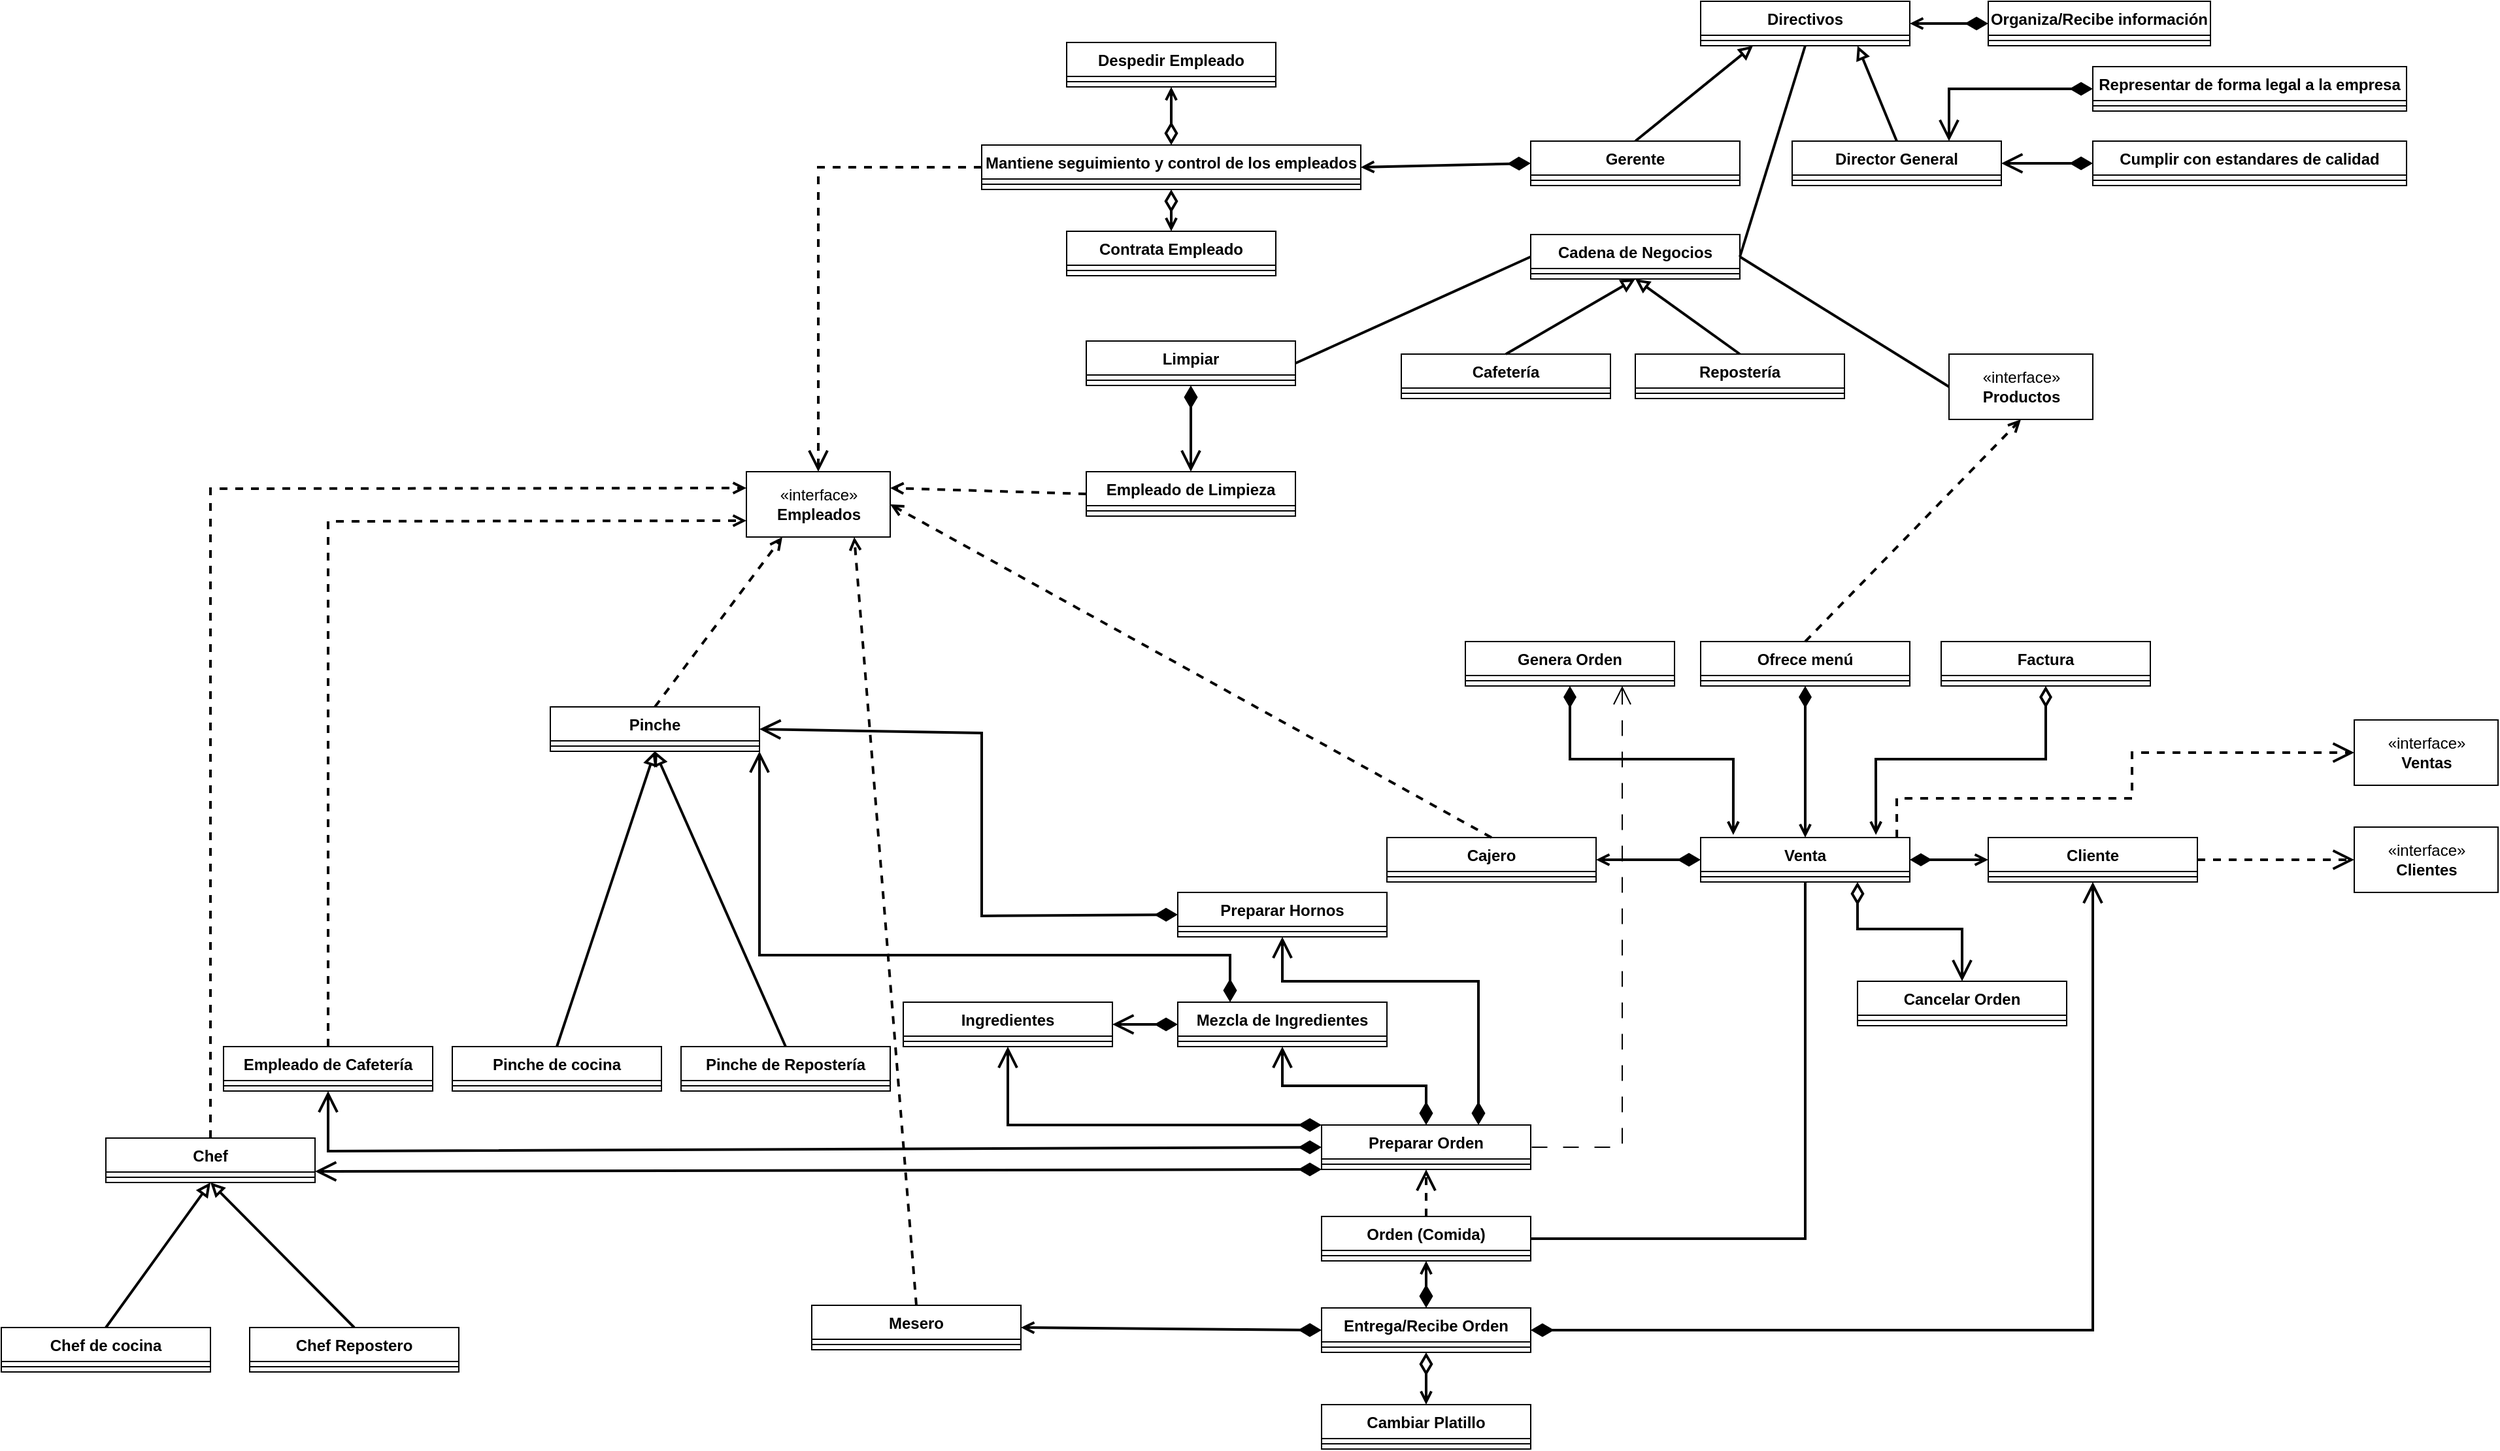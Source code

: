 <mxfile version="20.8.16" type="device"><diagram name="Página-1" id="D8XAUTFEdXHbrepVmbu4"><mxGraphModel dx="874" dy="524" grid="1" gridSize="10" guides="1" tooltips="1" connect="1" arrows="1" fold="1" page="1" pageScale="1" pageWidth="827" pageHeight="1169" math="0" shadow="0"><root><mxCell id="0"/><mxCell id="1" parent="0"/><mxCell id="8bvHJUBqS1OSGOuUFYtN-1" value="Chef" style="swimlane;fontStyle=1;align=center;verticalAlign=top;childLayout=stackLayout;horizontal=1;startSize=26;horizontalStack=0;resizeParent=1;resizeParentMax=0;resizeLast=0;collapsible=1;marginBottom=0;" parent="1" vertex="1"><mxGeometry x="80" y="880" width="160" height="34" as="geometry"/></mxCell><mxCell id="8bvHJUBqS1OSGOuUFYtN-3" value="" style="line;strokeWidth=1;fillColor=none;align=left;verticalAlign=middle;spacingTop=-1;spacingLeft=3;spacingRight=3;rotatable=0;labelPosition=right;points=[];portConstraint=eastwest;strokeColor=inherit;" parent="8bvHJUBqS1OSGOuUFYtN-1" vertex="1"><mxGeometry y="26" width="160" height="8" as="geometry"/></mxCell><mxCell id="8bvHJUBqS1OSGOuUFYtN-95" style="edgeStyle=none;rounded=0;orthogonalLoop=1;jettySize=auto;html=1;exitX=1;exitY=0.5;exitDx=0;exitDy=0;entryX=0;entryY=0.5;entryDx=0;entryDy=0;strokeWidth=2;startArrow=open;startFill=0;endArrow=diamondThin;endFill=1;endSize=12;" parent="1" source="8bvHJUBqS1OSGOuUFYtN-5" target="8bvHJUBqS1OSGOuUFYtN-91" edge="1"><mxGeometry relative="1" as="geometry"/></mxCell><mxCell id="8bvHJUBqS1OSGOuUFYtN-5" value="Directivos" style="swimlane;fontStyle=1;align=center;verticalAlign=top;childLayout=stackLayout;horizontal=1;startSize=26;horizontalStack=0;resizeParent=1;resizeParentMax=0;resizeLast=0;collapsible=1;marginBottom=0;" parent="1" vertex="1"><mxGeometry x="1300" y="10" width="160" height="34" as="geometry"/></mxCell><mxCell id="8bvHJUBqS1OSGOuUFYtN-6" value="" style="line;strokeWidth=1;fillColor=none;align=left;verticalAlign=middle;spacingTop=-1;spacingLeft=3;spacingRight=3;rotatable=0;labelPosition=right;points=[];portConstraint=eastwest;strokeColor=inherit;" parent="8bvHJUBqS1OSGOuUFYtN-5" vertex="1"><mxGeometry y="26" width="160" height="8" as="geometry"/></mxCell><mxCell id="8bvHJUBqS1OSGOuUFYtN-22" style="edgeStyle=none;rounded=0;orthogonalLoop=1;jettySize=auto;html=1;exitX=0.5;exitY=0;exitDx=0;exitDy=0;entryX=0;entryY=0.75;entryDx=0;entryDy=0;endArrow=open;endFill=0;dashed=1;strokeWidth=2;" parent="1" source="8bvHJUBqS1OSGOuUFYtN-7" target="8bvHJUBqS1OSGOuUFYtN-19" edge="1"><mxGeometry relative="1" as="geometry"><Array as="points"><mxPoint x="250" y="408"/></Array></mxGeometry></mxCell><mxCell id="8bvHJUBqS1OSGOuUFYtN-7" value="Empleado de Cafetería" style="swimlane;fontStyle=1;align=center;verticalAlign=top;childLayout=stackLayout;horizontal=1;startSize=26;horizontalStack=0;resizeParent=1;resizeParentMax=0;resizeLast=0;collapsible=1;marginBottom=0;" parent="1" vertex="1"><mxGeometry x="170" y="810" width="160" height="34" as="geometry"/></mxCell><mxCell id="8bvHJUBqS1OSGOuUFYtN-8" value="" style="line;strokeWidth=1;fillColor=none;align=left;verticalAlign=middle;spacingTop=-1;spacingLeft=3;spacingRight=3;rotatable=0;labelPosition=right;points=[];portConstraint=eastwest;strokeColor=inherit;" parent="8bvHJUBqS1OSGOuUFYtN-7" vertex="1"><mxGeometry y="26" width="160" height="8" as="geometry"/></mxCell><mxCell id="8bvHJUBqS1OSGOuUFYtN-9" value="Empleado de Limpieza" style="swimlane;fontStyle=1;align=center;verticalAlign=top;childLayout=stackLayout;horizontal=1;startSize=26;horizontalStack=0;resizeParent=1;resizeParentMax=0;resizeLast=0;collapsible=1;marginBottom=0;" parent="1" vertex="1"><mxGeometry x="830" y="370" width="160" height="34" as="geometry"><mxRectangle x="840" y="-70" width="170" height="30" as="alternateBounds"/></mxGeometry></mxCell><mxCell id="8bvHJUBqS1OSGOuUFYtN-10" value="" style="line;strokeWidth=1;fillColor=none;align=left;verticalAlign=middle;spacingTop=-1;spacingLeft=3;spacingRight=3;rotatable=0;labelPosition=right;points=[];portConstraint=eastwest;strokeColor=inherit;" parent="8bvHJUBqS1OSGOuUFYtN-9" vertex="1"><mxGeometry y="26" width="160" height="8" as="geometry"/></mxCell><mxCell id="8bvHJUBqS1OSGOuUFYtN-11" value="Pinche" style="swimlane;fontStyle=1;align=center;verticalAlign=top;childLayout=stackLayout;horizontal=1;startSize=26;horizontalStack=0;resizeParent=1;resizeParentMax=0;resizeLast=0;collapsible=1;marginBottom=0;" parent="1" vertex="1"><mxGeometry x="420" y="550" width="160" height="34" as="geometry"/></mxCell><mxCell id="8bvHJUBqS1OSGOuUFYtN-12" value="" style="line;strokeWidth=1;fillColor=none;align=left;verticalAlign=middle;spacingTop=-1;spacingLeft=3;spacingRight=3;rotatable=0;labelPosition=right;points=[];portConstraint=eastwest;strokeColor=inherit;" parent="8bvHJUBqS1OSGOuUFYtN-11" vertex="1"><mxGeometry y="26" width="160" height="8" as="geometry"/></mxCell><mxCell id="8bvHJUBqS1OSGOuUFYtN-129" style="edgeStyle=none;rounded=0;orthogonalLoop=1;jettySize=auto;html=1;exitX=1;exitY=0.5;exitDx=0;exitDy=0;entryX=0;entryY=0.5;entryDx=0;entryDy=0;strokeWidth=2;startArrow=open;startFill=0;endArrow=diamondThin;endFill=1;endSize=12;" parent="1" source="8bvHJUBqS1OSGOuUFYtN-13" target="8bvHJUBqS1OSGOuUFYtN-115" edge="1"><mxGeometry relative="1" as="geometry"/></mxCell><mxCell id="8bvHJUBqS1OSGOuUFYtN-13" value="Mesero" style="swimlane;fontStyle=1;align=center;verticalAlign=top;childLayout=stackLayout;horizontal=1;startSize=26;horizontalStack=0;resizeParent=1;resizeParentMax=0;resizeLast=0;collapsible=1;marginBottom=0;" parent="1" vertex="1"><mxGeometry x="620" y="1008" width="160" height="34" as="geometry"/></mxCell><mxCell id="8bvHJUBqS1OSGOuUFYtN-14" value="" style="line;strokeWidth=1;fillColor=none;align=left;verticalAlign=middle;spacingTop=-1;spacingLeft=3;spacingRight=3;rotatable=0;labelPosition=right;points=[];portConstraint=eastwest;strokeColor=inherit;" parent="8bvHJUBqS1OSGOuUFYtN-13" vertex="1"><mxGeometry y="26" width="160" height="8" as="geometry"/></mxCell><mxCell id="8bvHJUBqS1OSGOuUFYtN-66" style="edgeStyle=none;rounded=0;orthogonalLoop=1;jettySize=auto;html=1;exitX=1;exitY=0.5;exitDx=0;exitDy=0;entryX=0;entryY=0.5;entryDx=0;entryDy=0;strokeWidth=2;endArrow=diamondThin;endFill=1;endSize=12;startArrow=open;startFill=0;" parent="1" source="8bvHJUBqS1OSGOuUFYtN-15" target="8bvHJUBqS1OSGOuUFYtN-59" edge="1"><mxGeometry relative="1" as="geometry"/></mxCell><mxCell id="8bvHJUBqS1OSGOuUFYtN-15" value="Cajero" style="swimlane;fontStyle=1;align=center;verticalAlign=top;childLayout=stackLayout;horizontal=1;startSize=26;horizontalStack=0;resizeParent=1;resizeParentMax=0;resizeLast=0;collapsible=1;marginBottom=0;" parent="1" vertex="1"><mxGeometry x="1060" y="650" width="160" height="34" as="geometry"/></mxCell><mxCell id="8bvHJUBqS1OSGOuUFYtN-17" value="" style="line;strokeWidth=1;fillColor=none;align=left;verticalAlign=middle;spacingTop=-1;spacingLeft=3;spacingRight=3;rotatable=0;labelPosition=right;points=[];portConstraint=eastwest;strokeColor=inherit;" parent="8bvHJUBqS1OSGOuUFYtN-15" vertex="1"><mxGeometry y="26" width="160" height="8" as="geometry"/></mxCell><mxCell id="8bvHJUBqS1OSGOuUFYtN-19" value="«interface»&lt;br&gt;&lt;b&gt;Empleados&lt;/b&gt;" style="html=1;" parent="1" vertex="1"><mxGeometry x="570" y="370" width="110" height="50" as="geometry"/></mxCell><mxCell id="8bvHJUBqS1OSGOuUFYtN-23" style="edgeStyle=none;rounded=0;orthogonalLoop=1;jettySize=auto;html=1;exitX=0.5;exitY=0;exitDx=0;exitDy=0;entryX=0;entryY=0.25;entryDx=0;entryDy=0;endArrow=open;endFill=0;dashed=1;strokeWidth=2;" parent="1" source="8bvHJUBqS1OSGOuUFYtN-1" target="8bvHJUBqS1OSGOuUFYtN-19" edge="1"><mxGeometry relative="1" as="geometry"><mxPoint x="200" y="560" as="sourcePoint"/><mxPoint x="475" y="430" as="targetPoint"/><Array as="points"><mxPoint x="160" y="383"/></Array></mxGeometry></mxCell><mxCell id="8bvHJUBqS1OSGOuUFYtN-25" style="edgeStyle=none;rounded=0;orthogonalLoop=1;jettySize=auto;html=1;exitX=0.5;exitY=0;exitDx=0;exitDy=0;entryX=0.25;entryY=1;entryDx=0;entryDy=0;endArrow=open;endFill=0;dashed=1;strokeWidth=2;" parent="1" source="8bvHJUBqS1OSGOuUFYtN-11" target="8bvHJUBqS1OSGOuUFYtN-19" edge="1"><mxGeometry relative="1" as="geometry"><mxPoint x="220" y="580" as="sourcePoint"/><mxPoint x="495" y="450" as="targetPoint"/></mxGeometry></mxCell><mxCell id="8bvHJUBqS1OSGOuUFYtN-26" style="edgeStyle=none;rounded=0;orthogonalLoop=1;jettySize=auto;html=1;entryX=0.75;entryY=1;entryDx=0;entryDy=0;endArrow=open;endFill=0;dashed=1;strokeWidth=2;exitX=0.5;exitY=0;exitDx=0;exitDy=0;" parent="1" source="8bvHJUBqS1OSGOuUFYtN-13" target="8bvHJUBqS1OSGOuUFYtN-19" edge="1"><mxGeometry relative="1" as="geometry"><mxPoint x="860" y="530" as="sourcePoint"/><mxPoint x="505" y="460" as="targetPoint"/></mxGeometry></mxCell><mxCell id="8bvHJUBqS1OSGOuUFYtN-27" style="edgeStyle=none;rounded=0;orthogonalLoop=1;jettySize=auto;html=1;exitX=0.5;exitY=0;exitDx=0;exitDy=0;entryX=1;entryY=0.5;entryDx=0;entryDy=0;endArrow=open;endFill=0;dashed=1;strokeWidth=2;" parent="1" source="8bvHJUBqS1OSGOuUFYtN-15" target="8bvHJUBqS1OSGOuUFYtN-19" edge="1"><mxGeometry relative="1" as="geometry"><mxPoint x="750" y="650" as="sourcePoint"/><mxPoint x="1025" y="520" as="targetPoint"/></mxGeometry></mxCell><mxCell id="8bvHJUBqS1OSGOuUFYtN-38" style="edgeStyle=none;rounded=0;orthogonalLoop=1;jettySize=auto;html=1;exitX=0.5;exitY=0;exitDx=0;exitDy=0;strokeWidth=2;endArrow=block;endFill=0;entryX=0.5;entryY=1;entryDx=0;entryDy=0;" parent="1" source="8bvHJUBqS1OSGOuUFYtN-28" target="8bvHJUBqS1OSGOuUFYtN-1" edge="1"><mxGeometry relative="1" as="geometry"><mxPoint x="550" y="900" as="targetPoint"/></mxGeometry></mxCell><mxCell id="8bvHJUBqS1OSGOuUFYtN-28" value="Chef Repostero" style="swimlane;fontStyle=1;align=center;verticalAlign=top;childLayout=stackLayout;horizontal=1;startSize=26;horizontalStack=0;resizeParent=1;resizeParentMax=0;resizeLast=0;collapsible=1;marginBottom=0;" parent="1" vertex="1"><mxGeometry x="190" y="1025" width="160" height="34" as="geometry"/></mxCell><mxCell id="8bvHJUBqS1OSGOuUFYtN-30" value="" style="line;strokeWidth=1;fillColor=none;align=left;verticalAlign=middle;spacingTop=-1;spacingLeft=3;spacingRight=3;rotatable=0;labelPosition=right;points=[];portConstraint=eastwest;strokeColor=inherit;" parent="8bvHJUBqS1OSGOuUFYtN-28" vertex="1"><mxGeometry y="26" width="160" height="8" as="geometry"/></mxCell><mxCell id="8bvHJUBqS1OSGOuUFYtN-37" style="edgeStyle=none;rounded=0;orthogonalLoop=1;jettySize=auto;html=1;exitX=0.5;exitY=0;exitDx=0;exitDy=0;entryX=0.5;entryY=1;entryDx=0;entryDy=0;strokeWidth=2;endArrow=block;endFill=0;" parent="1" source="8bvHJUBqS1OSGOuUFYtN-32" target="8bvHJUBqS1OSGOuUFYtN-1" edge="1"><mxGeometry relative="1" as="geometry"/></mxCell><mxCell id="8bvHJUBqS1OSGOuUFYtN-32" value="Chef de cocina" style="swimlane;fontStyle=1;align=center;verticalAlign=top;childLayout=stackLayout;horizontal=1;startSize=26;horizontalStack=0;resizeParent=1;resizeParentMax=0;resizeLast=0;collapsible=1;marginBottom=0;" parent="1" vertex="1"><mxGeometry y="1025" width="160" height="34" as="geometry"/></mxCell><mxCell id="8bvHJUBqS1OSGOuUFYtN-34" value="" style="line;strokeWidth=1;fillColor=none;align=left;verticalAlign=middle;spacingTop=-1;spacingLeft=3;spacingRight=3;rotatable=0;labelPosition=right;points=[];portConstraint=eastwest;strokeColor=inherit;" parent="8bvHJUBqS1OSGOuUFYtN-32" vertex="1"><mxGeometry y="26" width="160" height="8" as="geometry"/></mxCell><mxCell id="8bvHJUBqS1OSGOuUFYtN-46" style="edgeStyle=none;rounded=0;orthogonalLoop=1;jettySize=auto;html=1;exitX=0.5;exitY=0;exitDx=0;exitDy=0;entryX=0.75;entryY=1;entryDx=0;entryDy=0;strokeWidth=2;endArrow=block;endFill=0;" parent="1" source="8bvHJUBqS1OSGOuUFYtN-41" target="8bvHJUBqS1OSGOuUFYtN-5" edge="1"><mxGeometry relative="1" as="geometry"/></mxCell><mxCell id="8bvHJUBqS1OSGOuUFYtN-41" value="Director General" style="swimlane;fontStyle=1;align=center;verticalAlign=top;childLayout=stackLayout;horizontal=1;startSize=26;horizontalStack=0;resizeParent=1;resizeParentMax=0;resizeLast=0;collapsible=1;marginBottom=0;" parent="1" vertex="1"><mxGeometry x="1370" y="117" width="160" height="34" as="geometry"/></mxCell><mxCell id="8bvHJUBqS1OSGOuUFYtN-42" value="" style="line;strokeWidth=1;fillColor=none;align=left;verticalAlign=middle;spacingTop=-1;spacingLeft=3;spacingRight=3;rotatable=0;labelPosition=right;points=[];portConstraint=eastwest;strokeColor=inherit;" parent="8bvHJUBqS1OSGOuUFYtN-41" vertex="1"><mxGeometry y="26" width="160" height="8" as="geometry"/></mxCell><mxCell id="8bvHJUBqS1OSGOuUFYtN-45" style="edgeStyle=none;rounded=0;orthogonalLoop=1;jettySize=auto;html=1;exitX=0.5;exitY=0;exitDx=0;exitDy=0;entryX=0.25;entryY=1;entryDx=0;entryDy=0;strokeWidth=2;endArrow=block;endFill=0;" parent="1" source="8bvHJUBqS1OSGOuUFYtN-43" target="8bvHJUBqS1OSGOuUFYtN-5" edge="1"><mxGeometry relative="1" as="geometry"/></mxCell><mxCell id="8bvHJUBqS1OSGOuUFYtN-43" value="Gerente" style="swimlane;fontStyle=1;align=center;verticalAlign=top;childLayout=stackLayout;horizontal=1;startSize=26;horizontalStack=0;resizeParent=1;resizeParentMax=0;resizeLast=0;collapsible=1;marginBottom=0;" parent="1" vertex="1"><mxGeometry x="1170" y="117" width="160" height="34" as="geometry"/></mxCell><mxCell id="8bvHJUBqS1OSGOuUFYtN-44" value="" style="line;strokeWidth=1;fillColor=none;align=left;verticalAlign=middle;spacingTop=-1;spacingLeft=3;spacingRight=3;rotatable=0;labelPosition=right;points=[];portConstraint=eastwest;strokeColor=inherit;" parent="8bvHJUBqS1OSGOuUFYtN-43" vertex="1"><mxGeometry y="26" width="160" height="8" as="geometry"/></mxCell><mxCell id="8bvHJUBqS1OSGOuUFYtN-52" style="edgeStyle=none;rounded=0;orthogonalLoop=1;jettySize=auto;html=1;exitX=0.5;exitY=0;exitDx=0;exitDy=0;strokeWidth=2;endArrow=block;endFill=0;entryX=0.5;entryY=1;entryDx=0;entryDy=0;" parent="1" source="8bvHJUBqS1OSGOuUFYtN-47" target="8bvHJUBqS1OSGOuUFYtN-11" edge="1"><mxGeometry relative="1" as="geometry"><mxPoint x="790" y="690" as="targetPoint"/></mxGeometry></mxCell><mxCell id="8bvHJUBqS1OSGOuUFYtN-47" value="Pinche de Repostería" style="swimlane;fontStyle=1;align=center;verticalAlign=top;childLayout=stackLayout;horizontal=1;startSize=26;horizontalStack=0;resizeParent=1;resizeParentMax=0;resizeLast=0;collapsible=1;marginBottom=0;" parent="1" vertex="1"><mxGeometry x="520" y="810" width="160" height="34" as="geometry"/></mxCell><mxCell id="8bvHJUBqS1OSGOuUFYtN-48" value="" style="line;strokeWidth=1;fillColor=none;align=left;verticalAlign=middle;spacingTop=-1;spacingLeft=3;spacingRight=3;rotatable=0;labelPosition=right;points=[];portConstraint=eastwest;strokeColor=inherit;" parent="8bvHJUBqS1OSGOuUFYtN-47" vertex="1"><mxGeometry y="26" width="160" height="8" as="geometry"/></mxCell><mxCell id="8bvHJUBqS1OSGOuUFYtN-51" style="edgeStyle=none;rounded=0;orthogonalLoop=1;jettySize=auto;html=1;exitX=0.5;exitY=0;exitDx=0;exitDy=0;entryX=0.5;entryY=1;entryDx=0;entryDy=0;strokeWidth=2;endArrow=block;endFill=0;" parent="1" source="8bvHJUBqS1OSGOuUFYtN-49" target="8bvHJUBqS1OSGOuUFYtN-11" edge="1"><mxGeometry relative="1" as="geometry"/></mxCell><mxCell id="8bvHJUBqS1OSGOuUFYtN-49" value="Pinche de cocina" style="swimlane;fontStyle=1;align=center;verticalAlign=top;childLayout=stackLayout;horizontal=1;startSize=26;horizontalStack=0;resizeParent=1;resizeParentMax=0;resizeLast=0;collapsible=1;marginBottom=0;" parent="1" vertex="1"><mxGeometry x="345" y="810" width="160" height="34" as="geometry"/></mxCell><mxCell id="8bvHJUBqS1OSGOuUFYtN-50" value="" style="line;strokeWidth=1;fillColor=none;align=left;verticalAlign=middle;spacingTop=-1;spacingLeft=3;spacingRight=3;rotatable=0;labelPosition=right;points=[];portConstraint=eastwest;strokeColor=inherit;" parent="8bvHJUBqS1OSGOuUFYtN-49" vertex="1"><mxGeometry y="26" width="160" height="8" as="geometry"/></mxCell><mxCell id="8bvHJUBqS1OSGOuUFYtN-65" style="edgeStyle=none;rounded=0;orthogonalLoop=1;jettySize=auto;html=1;exitX=0;exitY=0.5;exitDx=0;exitDy=0;entryX=1;entryY=0.5;entryDx=0;entryDy=0;strokeWidth=2;endArrow=diamondThin;endFill=1;endSize=11;startArrow=open;startFill=0;" parent="1" source="8bvHJUBqS1OSGOuUFYtN-57" target="8bvHJUBqS1OSGOuUFYtN-59" edge="1"><mxGeometry relative="1" as="geometry"/></mxCell><mxCell id="8bvHJUBqS1OSGOuUFYtN-98" style="edgeStyle=none;rounded=0;orthogonalLoop=1;jettySize=auto;html=1;exitX=1;exitY=0.5;exitDx=0;exitDy=0;entryX=0;entryY=0.5;entryDx=0;entryDy=0;strokeWidth=2;startArrow=none;startFill=0;endArrow=open;endFill=0;endSize=12;dashed=1;" parent="1" source="8bvHJUBqS1OSGOuUFYtN-57" target="8bvHJUBqS1OSGOuUFYtN-97" edge="1"><mxGeometry relative="1" as="geometry"/></mxCell><mxCell id="8bvHJUBqS1OSGOuUFYtN-57" value="Cliente" style="swimlane;fontStyle=1;align=center;verticalAlign=top;childLayout=stackLayout;horizontal=1;startSize=26;horizontalStack=0;resizeParent=1;resizeParentMax=0;resizeLast=0;collapsible=1;marginBottom=0;" parent="1" vertex="1"><mxGeometry x="1520" y="650" width="160" height="34" as="geometry"/></mxCell><mxCell id="8bvHJUBqS1OSGOuUFYtN-58" value="" style="line;strokeWidth=1;fillColor=none;align=left;verticalAlign=middle;spacingTop=-1;spacingLeft=3;spacingRight=3;rotatable=0;labelPosition=right;points=[];portConstraint=eastwest;strokeColor=inherit;" parent="8bvHJUBqS1OSGOuUFYtN-57" vertex="1"><mxGeometry y="26" width="160" height="8" as="geometry"/></mxCell><mxCell id="8bvHJUBqS1OSGOuUFYtN-67" style="edgeStyle=none;rounded=0;orthogonalLoop=1;jettySize=auto;html=1;exitX=0.5;exitY=0;exitDx=0;exitDy=0;entryX=0.5;entryY=1;entryDx=0;entryDy=0;strokeWidth=2;endArrow=diamondThin;endFill=1;endSize=11;startArrow=open;startFill=0;" parent="1" source="8bvHJUBqS1OSGOuUFYtN-59" target="8bvHJUBqS1OSGOuUFYtN-61" edge="1"><mxGeometry relative="1" as="geometry"/></mxCell><mxCell id="8bvHJUBqS1OSGOuUFYtN-59" value="Venta" style="swimlane;fontStyle=1;align=center;verticalAlign=top;childLayout=stackLayout;horizontal=1;startSize=26;horizontalStack=0;resizeParent=1;resizeParentMax=0;resizeLast=0;collapsible=1;marginBottom=0;" parent="1" vertex="1"><mxGeometry x="1300" y="650" width="160" height="34" as="geometry"/></mxCell><mxCell id="8bvHJUBqS1OSGOuUFYtN-60" value="" style="line;strokeWidth=1;fillColor=none;align=left;verticalAlign=middle;spacingTop=-1;spacingLeft=3;spacingRight=3;rotatable=0;labelPosition=right;points=[];portConstraint=eastwest;strokeColor=inherit;" parent="8bvHJUBqS1OSGOuUFYtN-59" vertex="1"><mxGeometry y="26" width="160" height="8" as="geometry"/></mxCell><mxCell id="8bvHJUBqS1OSGOuUFYtN-61" value="Ofrece menú" style="swimlane;fontStyle=1;align=center;verticalAlign=top;childLayout=stackLayout;horizontal=1;startSize=26;horizontalStack=0;resizeParent=1;resizeParentMax=0;resizeLast=0;collapsible=1;marginBottom=0;" parent="1" vertex="1"><mxGeometry x="1300" y="500" width="160" height="34" as="geometry"/></mxCell><mxCell id="8bvHJUBqS1OSGOuUFYtN-62" value="" style="line;strokeWidth=1;fillColor=none;align=left;verticalAlign=middle;spacingTop=-1;spacingLeft=3;spacingRight=3;rotatable=0;labelPosition=right;points=[];portConstraint=eastwest;strokeColor=inherit;" parent="8bvHJUBqS1OSGOuUFYtN-61" vertex="1"><mxGeometry y="26" width="160" height="8" as="geometry"/></mxCell><mxCell id="8bvHJUBqS1OSGOuUFYtN-63" value="«interface»&lt;br&gt;&lt;b&gt;Productos&lt;/b&gt;" style="html=1;" parent="1" vertex="1"><mxGeometry x="1490" y="280" width="110" height="50" as="geometry"/></mxCell><mxCell id="8bvHJUBqS1OSGOuUFYtN-64" style="edgeStyle=none;rounded=0;orthogonalLoop=1;jettySize=auto;html=1;exitX=0.5;exitY=0;exitDx=0;exitDy=0;entryX=0.5;entryY=1;entryDx=0;entryDy=0;endArrow=open;endFill=0;dashed=1;strokeWidth=2;" parent="1" source="8bvHJUBqS1OSGOuUFYtN-61" target="8bvHJUBqS1OSGOuUFYtN-63" edge="1"><mxGeometry relative="1" as="geometry"><mxPoint x="1370" y="487.5" as="sourcePoint"/><mxPoint x="990" y="320" as="targetPoint"/></mxGeometry></mxCell><mxCell id="8bvHJUBqS1OSGOuUFYtN-70" value="Factura" style="swimlane;fontStyle=1;align=center;verticalAlign=top;childLayout=stackLayout;horizontal=1;startSize=26;horizontalStack=0;resizeParent=1;resizeParentMax=0;resizeLast=0;collapsible=1;marginBottom=0;" parent="1" vertex="1"><mxGeometry x="1484" y="500" width="160" height="34" as="geometry"/></mxCell><mxCell id="8bvHJUBqS1OSGOuUFYtN-71" value="" style="line;strokeWidth=1;fillColor=none;align=left;verticalAlign=middle;spacingTop=-1;spacingLeft=3;spacingRight=3;rotatable=0;labelPosition=right;points=[];portConstraint=eastwest;strokeColor=inherit;" parent="8bvHJUBqS1OSGOuUFYtN-70" vertex="1"><mxGeometry y="26" width="160" height="8" as="geometry"/></mxCell><mxCell id="8bvHJUBqS1OSGOuUFYtN-72" style="edgeStyle=none;rounded=0;orthogonalLoop=1;jettySize=auto;html=1;exitX=0.838;exitY=-0.059;exitDx=0;exitDy=0;entryX=0.5;entryY=1;entryDx=0;entryDy=0;strokeWidth=2;endArrow=diamondThin;endFill=0;endSize=11;startArrow=open;startFill=0;exitPerimeter=0;" parent="1" source="8bvHJUBqS1OSGOuUFYtN-59" target="8bvHJUBqS1OSGOuUFYtN-70" edge="1"><mxGeometry relative="1" as="geometry"><mxPoint x="1390" y="660" as="sourcePoint"/><mxPoint x="1390" y="544" as="targetPoint"/><Array as="points"><mxPoint x="1434" y="590"/><mxPoint x="1564" y="590"/></Array></mxGeometry></mxCell><mxCell id="rkqlOz7vNeA-AffbIvnM-1" style="edgeStyle=orthogonalEdgeStyle;rounded=0;orthogonalLoop=1;jettySize=auto;html=1;exitX=0.75;exitY=1;exitDx=0;exitDy=0;entryX=1;entryY=0.5;entryDx=0;entryDy=0;dashed=1;endArrow=none;endFill=0;endSize=6;startArrow=open;startFill=0;strokeWidth=1;startSize=12;dashPattern=12 12;" parent="1" source="8bvHJUBqS1OSGOuUFYtN-73" target="8bvHJUBqS1OSGOuUFYtN-131" edge="1"><mxGeometry relative="1" as="geometry"/></mxCell><mxCell id="8bvHJUBqS1OSGOuUFYtN-73" value="Genera Orden" style="swimlane;fontStyle=1;align=center;verticalAlign=top;childLayout=stackLayout;horizontal=1;startSize=26;horizontalStack=0;resizeParent=1;resizeParentMax=0;resizeLast=0;collapsible=1;marginBottom=0;" parent="1" vertex="1"><mxGeometry x="1120" y="500" width="160" height="34" as="geometry"/></mxCell><mxCell id="8bvHJUBqS1OSGOuUFYtN-74" value="" style="line;strokeWidth=1;fillColor=none;align=left;verticalAlign=middle;spacingTop=-1;spacingLeft=3;spacingRight=3;rotatable=0;labelPosition=right;points=[];portConstraint=eastwest;strokeColor=inherit;" parent="8bvHJUBqS1OSGOuUFYtN-73" vertex="1"><mxGeometry y="26" width="160" height="8" as="geometry"/></mxCell><mxCell id="8bvHJUBqS1OSGOuUFYtN-75" style="edgeStyle=none;rounded=0;orthogonalLoop=1;jettySize=auto;html=1;exitX=0.156;exitY=-0.059;exitDx=0;exitDy=0;strokeWidth=2;endArrow=diamondThin;endFill=1;endSize=11;startArrow=open;startFill=0;exitPerimeter=0;" parent="1" source="8bvHJUBqS1OSGOuUFYtN-59" edge="1"><mxGeometry relative="1" as="geometry"><mxPoint x="1199.5" y="650" as="sourcePoint"/><mxPoint x="1200" y="534" as="targetPoint"/><Array as="points"><mxPoint x="1325" y="590"/><mxPoint x="1200" y="590"/></Array></mxGeometry></mxCell><mxCell id="8bvHJUBqS1OSGOuUFYtN-173" style="edgeStyle=none;rounded=0;orthogonalLoop=1;jettySize=auto;html=1;exitX=0;exitY=0.5;exitDx=0;exitDy=0;entryX=0.5;entryY=0;entryDx=0;entryDy=0;strokeWidth=2;startArrow=none;startFill=0;endArrow=open;endFill=0;startSize=12;endSize=12;dashed=1;" parent="1" source="8bvHJUBqS1OSGOuUFYtN-76" target="8bvHJUBqS1OSGOuUFYtN-19" edge="1"><mxGeometry relative="1" as="geometry"><Array as="points"><mxPoint x="625" y="137"/></Array></mxGeometry></mxCell><mxCell id="8bvHJUBqS1OSGOuUFYtN-76" value="Mantiene seguimiento y control de los empleados" style="swimlane;fontStyle=1;align=center;verticalAlign=top;childLayout=stackLayout;horizontal=1;startSize=26;horizontalStack=0;resizeParent=1;resizeParentMax=0;resizeLast=0;collapsible=1;marginBottom=0;" parent="1" vertex="1"><mxGeometry x="750" y="120" width="290" height="34" as="geometry"/></mxCell><mxCell id="8bvHJUBqS1OSGOuUFYtN-78" value="" style="line;strokeWidth=1;fillColor=none;align=left;verticalAlign=middle;spacingTop=-1;spacingLeft=3;spacingRight=3;rotatable=0;labelPosition=right;points=[];portConstraint=eastwest;strokeColor=inherit;" parent="8bvHJUBqS1OSGOuUFYtN-76" vertex="1"><mxGeometry y="26" width="290" height="8" as="geometry"/></mxCell><mxCell id="8bvHJUBqS1OSGOuUFYtN-87" style="edgeStyle=none;rounded=0;orthogonalLoop=1;jettySize=auto;html=1;exitX=0.5;exitY=1;exitDx=0;exitDy=0;entryX=0.5;entryY=0;entryDx=0;entryDy=0;strokeWidth=2;startArrow=open;startFill=0;endArrow=diamondThin;endFill=0;endSize=12;" parent="1" source="8bvHJUBqS1OSGOuUFYtN-81" target="8bvHJUBqS1OSGOuUFYtN-76" edge="1"><mxGeometry relative="1" as="geometry"/></mxCell><mxCell id="8bvHJUBqS1OSGOuUFYtN-81" value="Despedir Empleado" style="swimlane;fontStyle=1;align=center;verticalAlign=top;childLayout=stackLayout;horizontal=1;startSize=26;horizontalStack=0;resizeParent=1;resizeParentMax=0;resizeLast=0;collapsible=1;marginBottom=0;" parent="1" vertex="1"><mxGeometry x="815" y="41.5" width="160" height="34" as="geometry"/></mxCell><mxCell id="8bvHJUBqS1OSGOuUFYtN-82" value="" style="line;strokeWidth=1;fillColor=none;align=left;verticalAlign=middle;spacingTop=-1;spacingLeft=3;spacingRight=3;rotatable=0;labelPosition=right;points=[];portConstraint=eastwest;strokeColor=inherit;" parent="8bvHJUBqS1OSGOuUFYtN-81" vertex="1"><mxGeometry y="26" width="160" height="8" as="geometry"/></mxCell><mxCell id="8bvHJUBqS1OSGOuUFYtN-90" style="edgeStyle=none;rounded=0;orthogonalLoop=1;jettySize=auto;html=1;exitX=0.5;exitY=0;exitDx=0;exitDy=0;entryX=0.5;entryY=1;entryDx=0;entryDy=0;strokeWidth=2;startArrow=open;startFill=0;endArrow=diamondThin;endFill=0;endSize=12;" parent="1" source="8bvHJUBqS1OSGOuUFYtN-83" target="8bvHJUBqS1OSGOuUFYtN-76" edge="1"><mxGeometry relative="1" as="geometry"/></mxCell><mxCell id="8bvHJUBqS1OSGOuUFYtN-83" value="Contrata Empleado" style="swimlane;fontStyle=1;align=center;verticalAlign=top;childLayout=stackLayout;horizontal=1;startSize=26;horizontalStack=0;resizeParent=1;resizeParentMax=0;resizeLast=0;collapsible=1;marginBottom=0;" parent="1" vertex="1"><mxGeometry x="815" y="186" width="160" height="34" as="geometry"/></mxCell><mxCell id="8bvHJUBqS1OSGOuUFYtN-84" value="" style="line;strokeWidth=1;fillColor=none;align=left;verticalAlign=middle;spacingTop=-1;spacingLeft=3;spacingRight=3;rotatable=0;labelPosition=right;points=[];portConstraint=eastwest;strokeColor=inherit;" parent="8bvHJUBqS1OSGOuUFYtN-83" vertex="1"><mxGeometry y="26" width="160" height="8" as="geometry"/></mxCell><mxCell id="8bvHJUBqS1OSGOuUFYtN-91" value="Organiza/Recibe información" style="swimlane;fontStyle=1;align=center;verticalAlign=top;childLayout=stackLayout;horizontal=1;startSize=26;horizontalStack=0;resizeParent=1;resizeParentMax=0;resizeLast=0;collapsible=1;marginBottom=0;" parent="1" vertex="1"><mxGeometry x="1520" y="10" width="170" height="34" as="geometry"/></mxCell><mxCell id="8bvHJUBqS1OSGOuUFYtN-92" value="" style="line;strokeWidth=1;fillColor=none;align=left;verticalAlign=middle;spacingTop=-1;spacingLeft=3;spacingRight=3;rotatable=0;labelPosition=right;points=[];portConstraint=eastwest;strokeColor=inherit;" parent="8bvHJUBqS1OSGOuUFYtN-91" vertex="1"><mxGeometry y="26" width="170" height="8" as="geometry"/></mxCell><mxCell id="8bvHJUBqS1OSGOuUFYtN-96" value="«interface»&lt;br&gt;&lt;b&gt;Ventas&lt;/b&gt;" style="html=1;" parent="1" vertex="1"><mxGeometry x="1800" y="560" width="110" height="50" as="geometry"/></mxCell><mxCell id="8bvHJUBqS1OSGOuUFYtN-97" value="«interface»&lt;br&gt;&lt;b&gt;Clientes&lt;/b&gt;" style="html=1;" parent="1" vertex="1"><mxGeometry x="1800" y="642" width="110" height="50" as="geometry"/></mxCell><mxCell id="8bvHJUBqS1OSGOuUFYtN-99" style="edgeStyle=none;rounded=0;orthogonalLoop=1;jettySize=auto;html=1;exitX=0.938;exitY=0;exitDx=0;exitDy=0;entryX=0;entryY=0.5;entryDx=0;entryDy=0;strokeWidth=2;startArrow=none;startFill=0;endArrow=open;endFill=0;endSize=12;dashed=1;exitPerimeter=0;" parent="1" source="8bvHJUBqS1OSGOuUFYtN-59" target="8bvHJUBqS1OSGOuUFYtN-96" edge="1"><mxGeometry relative="1" as="geometry"><mxPoint x="1660" y="584.5" as="sourcePoint"/><mxPoint x="1780" y="584.5" as="targetPoint"/><Array as="points"><mxPoint x="1450" y="620"/><mxPoint x="1630" y="620"/><mxPoint x="1630" y="585"/></Array></mxGeometry></mxCell><mxCell id="8bvHJUBqS1OSGOuUFYtN-100" value="Cafetería" style="swimlane;fontStyle=1;align=center;verticalAlign=top;childLayout=stackLayout;horizontal=1;startSize=26;horizontalStack=0;resizeParent=1;resizeParentMax=0;resizeLast=0;collapsible=1;marginBottom=0;" parent="1" vertex="1"><mxGeometry x="1071" y="280" width="160" height="34" as="geometry"/></mxCell><mxCell id="8bvHJUBqS1OSGOuUFYtN-102" value="" style="line;strokeWidth=1;fillColor=none;align=left;verticalAlign=middle;spacingTop=-1;spacingLeft=3;spacingRight=3;rotatable=0;labelPosition=right;points=[];portConstraint=eastwest;strokeColor=inherit;" parent="8bvHJUBqS1OSGOuUFYtN-100" vertex="1"><mxGeometry y="26" width="160" height="8" as="geometry"/></mxCell><mxCell id="8bvHJUBqS1OSGOuUFYtN-104" value="Repostería" style="swimlane;fontStyle=1;align=center;verticalAlign=top;childLayout=stackLayout;horizontal=1;startSize=26;horizontalStack=0;resizeParent=1;resizeParentMax=0;resizeLast=0;collapsible=1;marginBottom=0;" parent="1" vertex="1"><mxGeometry x="1250" y="280" width="160" height="34" as="geometry"/></mxCell><mxCell id="8bvHJUBqS1OSGOuUFYtN-105" value="" style="line;strokeWidth=1;fillColor=none;align=left;verticalAlign=middle;spacingTop=-1;spacingLeft=3;spacingRight=3;rotatable=0;labelPosition=right;points=[];portConstraint=eastwest;strokeColor=inherit;" parent="8bvHJUBqS1OSGOuUFYtN-104" vertex="1"><mxGeometry y="26" width="160" height="8" as="geometry"/></mxCell><mxCell id="8bvHJUBqS1OSGOuUFYtN-114" style="edgeStyle=none;rounded=0;orthogonalLoop=1;jettySize=auto;html=1;exitX=1;exitY=0.5;exitDx=0;exitDy=0;entryX=0.5;entryY=1;entryDx=0;entryDy=0;strokeWidth=2;startArrow=none;startFill=0;endArrow=none;endFill=0;endSize=12;startSize=12;" parent="1" source="8bvHJUBqS1OSGOuUFYtN-110" target="8bvHJUBqS1OSGOuUFYtN-59" edge="1"><mxGeometry relative="1" as="geometry"><Array as="points"><mxPoint x="1380" y="957"/></Array></mxGeometry></mxCell><mxCell id="8bvHJUBqS1OSGOuUFYtN-127" style="edgeStyle=none;rounded=0;orthogonalLoop=1;jettySize=auto;html=1;exitX=0.5;exitY=1;exitDx=0;exitDy=0;entryX=0.5;entryY=0;entryDx=0;entryDy=0;strokeWidth=2;startArrow=open;startFill=0;endArrow=diamondThin;endFill=1;endSize=12;" parent="1" source="8bvHJUBqS1OSGOuUFYtN-110" target="8bvHJUBqS1OSGOuUFYtN-115" edge="1"><mxGeometry relative="1" as="geometry"/></mxCell><mxCell id="8bvHJUBqS1OSGOuUFYtN-169" style="edgeStyle=none;rounded=0;orthogonalLoop=1;jettySize=auto;html=1;exitX=0.5;exitY=0;exitDx=0;exitDy=0;entryX=0.5;entryY=1;entryDx=0;entryDy=0;strokeWidth=2;startArrow=none;startFill=0;endArrow=open;endFill=0;startSize=12;endSize=12;dashed=1;" parent="1" source="8bvHJUBqS1OSGOuUFYtN-110" target="8bvHJUBqS1OSGOuUFYtN-131" edge="1"><mxGeometry relative="1" as="geometry"/></mxCell><mxCell id="8bvHJUBqS1OSGOuUFYtN-110" value="Orden (Comida)" style="swimlane;fontStyle=1;align=center;verticalAlign=top;childLayout=stackLayout;horizontal=1;startSize=26;horizontalStack=0;resizeParent=1;resizeParentMax=0;resizeLast=0;collapsible=1;marginBottom=0;" parent="1" vertex="1"><mxGeometry x="1010" y="940" width="160" height="34" as="geometry"/></mxCell><mxCell id="8bvHJUBqS1OSGOuUFYtN-112" value="" style="line;strokeWidth=1;fillColor=none;align=left;verticalAlign=middle;spacingTop=-1;spacingLeft=3;spacingRight=3;rotatable=0;labelPosition=right;points=[];portConstraint=eastwest;strokeColor=inherit;" parent="8bvHJUBqS1OSGOuUFYtN-110" vertex="1"><mxGeometry y="26" width="160" height="8" as="geometry"/></mxCell><mxCell id="8bvHJUBqS1OSGOuUFYtN-130" style="edgeStyle=none;rounded=0;orthogonalLoop=1;jettySize=auto;html=1;exitX=1;exitY=0.5;exitDx=0;exitDy=0;entryX=0.5;entryY=1;entryDx=0;entryDy=0;strokeWidth=2;startArrow=diamondThin;startFill=1;endArrow=open;endFill=0;endSize=12;startSize=12;" parent="1" source="8bvHJUBqS1OSGOuUFYtN-115" target="8bvHJUBqS1OSGOuUFYtN-57" edge="1"><mxGeometry relative="1" as="geometry"><Array as="points"><mxPoint x="1600" y="1027"/></Array></mxGeometry></mxCell><mxCell id="8bvHJUBqS1OSGOuUFYtN-115" value="Entrega/Recibe Orden" style="swimlane;fontStyle=1;align=center;verticalAlign=top;childLayout=stackLayout;horizontal=1;startSize=26;horizontalStack=0;resizeParent=1;resizeParentMax=0;resizeLast=0;collapsible=1;marginBottom=0;" parent="1" vertex="1"><mxGeometry x="1010" y="1010" width="160" height="34" as="geometry"/></mxCell><mxCell id="8bvHJUBqS1OSGOuUFYtN-116" value="" style="line;strokeWidth=1;fillColor=none;align=left;verticalAlign=middle;spacingTop=-1;spacingLeft=3;spacingRight=3;rotatable=0;labelPosition=right;points=[];portConstraint=eastwest;strokeColor=inherit;" parent="8bvHJUBqS1OSGOuUFYtN-115" vertex="1"><mxGeometry y="26" width="160" height="8" as="geometry"/></mxCell><mxCell id="8bvHJUBqS1OSGOuUFYtN-126" style="edgeStyle=none;rounded=0;orthogonalLoop=1;jettySize=auto;html=1;exitX=0.5;exitY=0;exitDx=0;exitDy=0;entryX=0.5;entryY=1;entryDx=0;entryDy=0;strokeWidth=2;startArrow=open;startFill=0;endArrow=diamondThin;endFill=0;endSize=12;" parent="1" source="8bvHJUBqS1OSGOuUFYtN-119" target="8bvHJUBqS1OSGOuUFYtN-115" edge="1"><mxGeometry relative="1" as="geometry"/></mxCell><mxCell id="8bvHJUBqS1OSGOuUFYtN-119" value="Cambiar Platillo" style="swimlane;fontStyle=1;align=center;verticalAlign=top;childLayout=stackLayout;horizontal=1;startSize=26;horizontalStack=0;resizeParent=1;resizeParentMax=0;resizeLast=0;collapsible=1;marginBottom=0;" parent="1" vertex="1"><mxGeometry x="1010" y="1084" width="160" height="34" as="geometry"/></mxCell><mxCell id="8bvHJUBqS1OSGOuUFYtN-121" value="" style="line;strokeWidth=1;fillColor=none;align=left;verticalAlign=middle;spacingTop=-1;spacingLeft=3;spacingRight=3;rotatable=0;labelPosition=right;points=[];portConstraint=eastwest;strokeColor=inherit;" parent="8bvHJUBqS1OSGOuUFYtN-119" vertex="1"><mxGeometry y="26" width="160" height="8" as="geometry"/></mxCell><mxCell id="8bvHJUBqS1OSGOuUFYtN-140" style="edgeStyle=none;rounded=0;orthogonalLoop=1;jettySize=auto;html=1;exitX=0.75;exitY=0;exitDx=0;exitDy=0;entryX=0.5;entryY=1;entryDx=0;entryDy=0;strokeWidth=2;startArrow=diamondThin;startFill=1;endArrow=open;endFill=0;startSize=12;endSize=12;" parent="1" source="8bvHJUBqS1OSGOuUFYtN-131" target="8bvHJUBqS1OSGOuUFYtN-133" edge="1"><mxGeometry relative="1" as="geometry"><Array as="points"><mxPoint x="1130" y="760"/><mxPoint x="1050" y="760"/><mxPoint x="980" y="760"/></Array></mxGeometry></mxCell><mxCell id="8bvHJUBqS1OSGOuUFYtN-141" style="edgeStyle=none;rounded=0;orthogonalLoop=1;jettySize=auto;html=1;exitX=0.5;exitY=0;exitDx=0;exitDy=0;entryX=0.5;entryY=1;entryDx=0;entryDy=0;strokeWidth=2;startArrow=diamondThin;startFill=1;endArrow=open;endFill=0;startSize=12;endSize=12;" parent="1" source="8bvHJUBqS1OSGOuUFYtN-131" target="8bvHJUBqS1OSGOuUFYtN-135" edge="1"><mxGeometry relative="1" as="geometry"><Array as="points"><mxPoint x="1090" y="850"/><mxPoint x="1090" y="840"/><mxPoint x="980" y="840"/></Array></mxGeometry></mxCell><mxCell id="8bvHJUBqS1OSGOuUFYtN-143" style="edgeStyle=none;rounded=0;orthogonalLoop=1;jettySize=auto;html=1;exitX=0;exitY=0;exitDx=0;exitDy=0;entryX=0.5;entryY=1;entryDx=0;entryDy=0;strokeWidth=2;startArrow=diamondThin;startFill=1;endArrow=open;endFill=0;startSize=12;endSize=12;" parent="1" source="8bvHJUBqS1OSGOuUFYtN-131" target="8bvHJUBqS1OSGOuUFYtN-137" edge="1"><mxGeometry relative="1" as="geometry"><Array as="points"><mxPoint x="770" y="870"/></Array></mxGeometry></mxCell><mxCell id="8bvHJUBqS1OSGOuUFYtN-131" value="Preparar Orden" style="swimlane;fontStyle=1;align=center;verticalAlign=top;childLayout=stackLayout;horizontal=1;startSize=26;horizontalStack=0;resizeParent=1;resizeParentMax=0;resizeLast=0;collapsible=1;marginBottom=0;" parent="1" vertex="1"><mxGeometry x="1010" y="870" width="160" height="34" as="geometry"/></mxCell><mxCell id="8bvHJUBqS1OSGOuUFYtN-132" value="" style="line;strokeWidth=1;fillColor=none;align=left;verticalAlign=middle;spacingTop=-1;spacingLeft=3;spacingRight=3;rotatable=0;labelPosition=right;points=[];portConstraint=eastwest;strokeColor=inherit;" parent="8bvHJUBqS1OSGOuUFYtN-131" vertex="1"><mxGeometry y="26" width="160" height="8" as="geometry"/></mxCell><mxCell id="8bvHJUBqS1OSGOuUFYtN-145" style="edgeStyle=none;rounded=0;orthogonalLoop=1;jettySize=auto;html=1;exitX=0;exitY=0.5;exitDx=0;exitDy=0;entryX=1;entryY=0.5;entryDx=0;entryDy=0;strokeWidth=2;startArrow=diamondThin;startFill=1;endArrow=open;endFill=0;startSize=12;endSize=12;" parent="1" source="8bvHJUBqS1OSGOuUFYtN-133" target="8bvHJUBqS1OSGOuUFYtN-11" edge="1"><mxGeometry relative="1" as="geometry"><Array as="points"><mxPoint x="750" y="710"/><mxPoint x="750" y="570"/></Array></mxGeometry></mxCell><mxCell id="8bvHJUBqS1OSGOuUFYtN-133" value="Preparar Hornos" style="swimlane;fontStyle=1;align=center;verticalAlign=top;childLayout=stackLayout;horizontal=1;startSize=26;horizontalStack=0;resizeParent=1;resizeParentMax=0;resizeLast=0;collapsible=1;marginBottom=0;" parent="1" vertex="1"><mxGeometry x="900" y="692" width="160" height="34" as="geometry"/></mxCell><mxCell id="8bvHJUBqS1OSGOuUFYtN-134" value="" style="line;strokeWidth=1;fillColor=none;align=left;verticalAlign=middle;spacingTop=-1;spacingLeft=3;spacingRight=3;rotatable=0;labelPosition=right;points=[];portConstraint=eastwest;strokeColor=inherit;" parent="8bvHJUBqS1OSGOuUFYtN-133" vertex="1"><mxGeometry y="26" width="160" height="8" as="geometry"/></mxCell><mxCell id="8bvHJUBqS1OSGOuUFYtN-142" style="edgeStyle=none;rounded=0;orthogonalLoop=1;jettySize=auto;html=1;exitX=0;exitY=0.5;exitDx=0;exitDy=0;entryX=1;entryY=0.5;entryDx=0;entryDy=0;strokeWidth=2;startArrow=diamondThin;startFill=1;endArrow=open;endFill=0;startSize=12;endSize=12;" parent="1" source="8bvHJUBqS1OSGOuUFYtN-135" target="8bvHJUBqS1OSGOuUFYtN-137" edge="1"><mxGeometry relative="1" as="geometry"/></mxCell><mxCell id="8bvHJUBqS1OSGOuUFYtN-144" style="edgeStyle=none;rounded=0;orthogonalLoop=1;jettySize=auto;html=1;exitX=0.25;exitY=0;exitDx=0;exitDy=0;entryX=1;entryY=1;entryDx=0;entryDy=0;strokeWidth=2;startArrow=diamondThin;startFill=1;endArrow=open;endFill=0;startSize=12;endSize=12;" parent="1" source="8bvHJUBqS1OSGOuUFYtN-135" target="8bvHJUBqS1OSGOuUFYtN-11" edge="1"><mxGeometry relative="1" as="geometry"><Array as="points"><mxPoint x="940" y="740"/><mxPoint x="580" y="740"/></Array></mxGeometry></mxCell><mxCell id="8bvHJUBqS1OSGOuUFYtN-135" value="Mezcla de Ingredientes" style="swimlane;fontStyle=1;align=center;verticalAlign=top;childLayout=stackLayout;horizontal=1;startSize=26;horizontalStack=0;resizeParent=1;resizeParentMax=0;resizeLast=0;collapsible=1;marginBottom=0;" parent="1" vertex="1"><mxGeometry x="900" y="776" width="160" height="34" as="geometry"/></mxCell><mxCell id="8bvHJUBqS1OSGOuUFYtN-136" value="" style="line;strokeWidth=1;fillColor=none;align=left;verticalAlign=middle;spacingTop=-1;spacingLeft=3;spacingRight=3;rotatable=0;labelPosition=right;points=[];portConstraint=eastwest;strokeColor=inherit;" parent="8bvHJUBqS1OSGOuUFYtN-135" vertex="1"><mxGeometry y="26" width="160" height="8" as="geometry"/></mxCell><mxCell id="8bvHJUBqS1OSGOuUFYtN-137" value="Ingredientes" style="swimlane;fontStyle=1;align=center;verticalAlign=top;childLayout=stackLayout;horizontal=1;startSize=26;horizontalStack=0;resizeParent=1;resizeParentMax=0;resizeLast=0;collapsible=1;marginBottom=0;" parent="1" vertex="1"><mxGeometry x="690" y="776" width="160" height="34" as="geometry"/></mxCell><mxCell id="8bvHJUBqS1OSGOuUFYtN-138" value="" style="line;strokeWidth=1;fillColor=none;align=left;verticalAlign=middle;spacingTop=-1;spacingLeft=3;spacingRight=3;rotatable=0;labelPosition=right;points=[];portConstraint=eastwest;strokeColor=inherit;" parent="8bvHJUBqS1OSGOuUFYtN-137" vertex="1"><mxGeometry y="26" width="160" height="8" as="geometry"/></mxCell><mxCell id="8bvHJUBqS1OSGOuUFYtN-139" style="edgeStyle=none;rounded=0;orthogonalLoop=1;jettySize=auto;html=1;entryX=0.5;entryY=0;entryDx=0;entryDy=0;strokeWidth=2;startArrow=diamondThin;startFill=1;endArrow=open;endFill=0;startSize=12;endSize=12;" parent="1" source="8bvHJUBqS1OSGOuUFYtN-131" target="8bvHJUBqS1OSGOuUFYtN-131" edge="1"><mxGeometry relative="1" as="geometry"/></mxCell><mxCell id="8bvHJUBqS1OSGOuUFYtN-153" style="edgeStyle=none;rounded=0;orthogonalLoop=1;jettySize=auto;html=1;exitX=0.5;exitY=1;exitDx=0;exitDy=0;entryX=0.5;entryY=0;entryDx=0;entryDy=0;strokeWidth=2;startArrow=diamondThin;startFill=1;endArrow=open;endFill=0;startSize=12;endSize=12;" parent="1" source="8bvHJUBqS1OSGOuUFYtN-147" target="8bvHJUBqS1OSGOuUFYtN-9" edge="1"><mxGeometry relative="1" as="geometry"/></mxCell><mxCell id="8bvHJUBqS1OSGOuUFYtN-161" style="edgeStyle=none;rounded=0;orthogonalLoop=1;jettySize=auto;html=1;exitX=1;exitY=0.5;exitDx=0;exitDy=0;entryX=0;entryY=0.5;entryDx=0;entryDy=0;strokeWidth=2;startArrow=none;startFill=0;endArrow=none;endFill=0;startSize=12;endSize=12;" parent="1" source="8bvHJUBqS1OSGOuUFYtN-147" target="8bvHJUBqS1OSGOuUFYtN-155" edge="1"><mxGeometry relative="1" as="geometry"/></mxCell><mxCell id="8bvHJUBqS1OSGOuUFYtN-147" value="Limpiar" style="swimlane;fontStyle=1;align=center;verticalAlign=top;childLayout=stackLayout;horizontal=1;startSize=26;horizontalStack=0;resizeParent=1;resizeParentMax=0;resizeLast=0;collapsible=1;marginBottom=0;" parent="1" vertex="1"><mxGeometry x="830" y="270" width="160" height="34" as="geometry"/></mxCell><mxCell id="8bvHJUBqS1OSGOuUFYtN-148" value="" style="line;strokeWidth=1;fillColor=none;align=left;verticalAlign=middle;spacingTop=-1;spacingLeft=3;spacingRight=3;rotatable=0;labelPosition=right;points=[];portConstraint=eastwest;strokeColor=inherit;" parent="8bvHJUBqS1OSGOuUFYtN-147" vertex="1"><mxGeometry y="26" width="160" height="8" as="geometry"/></mxCell><mxCell id="8bvHJUBqS1OSGOuUFYtN-155" value="Cadena de Negocios" style="swimlane;fontStyle=1;align=center;verticalAlign=top;childLayout=stackLayout;horizontal=1;startSize=26;horizontalStack=0;resizeParent=1;resizeParentMax=0;resizeLast=0;collapsible=1;marginBottom=0;" parent="1" vertex="1"><mxGeometry x="1170" y="188.5" width="160" height="34" as="geometry"/></mxCell><mxCell id="8bvHJUBqS1OSGOuUFYtN-157" value="" style="line;strokeWidth=1;fillColor=none;align=left;verticalAlign=middle;spacingTop=-1;spacingLeft=3;spacingRight=3;rotatable=0;labelPosition=right;points=[];portConstraint=eastwest;strokeColor=inherit;" parent="8bvHJUBqS1OSGOuUFYtN-155" vertex="1"><mxGeometry y="26" width="160" height="8" as="geometry"/></mxCell><mxCell id="8bvHJUBqS1OSGOuUFYtN-159" style="edgeStyle=none;rounded=0;orthogonalLoop=1;jettySize=auto;html=1;exitX=0.5;exitY=0;exitDx=0;exitDy=0;entryX=0.5;entryY=1;entryDx=0;entryDy=0;strokeWidth=2;endArrow=block;endFill=0;" parent="1" source="8bvHJUBqS1OSGOuUFYtN-100" target="8bvHJUBqS1OSGOuUFYtN-155" edge="1"><mxGeometry relative="1" as="geometry"><mxPoint x="1260" y="127" as="sourcePoint"/><mxPoint x="1390" y="54" as="targetPoint"/></mxGeometry></mxCell><mxCell id="8bvHJUBqS1OSGOuUFYtN-160" style="edgeStyle=none;rounded=0;orthogonalLoop=1;jettySize=auto;html=1;exitX=0.5;exitY=0;exitDx=0;exitDy=0;entryX=0.5;entryY=1;entryDx=0;entryDy=0;strokeWidth=2;endArrow=block;endFill=0;" parent="1" source="8bvHJUBqS1OSGOuUFYtN-104" target="8bvHJUBqS1OSGOuUFYtN-155" edge="1"><mxGeometry relative="1" as="geometry"><mxPoint x="1270" y="137" as="sourcePoint"/><mxPoint x="1400" y="64" as="targetPoint"/></mxGeometry></mxCell><mxCell id="8bvHJUBqS1OSGOuUFYtN-165" style="edgeStyle=none;rounded=0;orthogonalLoop=1;jettySize=auto;html=1;exitX=0.5;exitY=1;exitDx=0;exitDy=0;entryX=1;entryY=0.5;entryDx=0;entryDy=0;strokeWidth=2;startArrow=none;startFill=0;endArrow=none;endFill=0;startSize=12;endSize=12;" parent="1" source="8bvHJUBqS1OSGOuUFYtN-5" target="8bvHJUBqS1OSGOuUFYtN-155" edge="1"><mxGeometry relative="1" as="geometry"><mxPoint x="1000" y="225.5" as="sourcePoint"/><mxPoint x="1190" y="225.5" as="targetPoint"/></mxGeometry></mxCell><mxCell id="8bvHJUBqS1OSGOuUFYtN-166" style="edgeStyle=none;rounded=0;orthogonalLoop=1;jettySize=auto;html=1;exitX=1;exitY=0.5;exitDx=0;exitDy=0;entryX=0;entryY=0.5;entryDx=0;entryDy=0;strokeWidth=2;startArrow=none;startFill=0;endArrow=none;endFill=0;startSize=12;endSize=12;" parent="1" source="8bvHJUBqS1OSGOuUFYtN-155" target="8bvHJUBqS1OSGOuUFYtN-63" edge="1"><mxGeometry relative="1" as="geometry"><mxPoint x="1010" y="235.5" as="sourcePoint"/><mxPoint x="1200" y="235.5" as="targetPoint"/></mxGeometry></mxCell><mxCell id="8bvHJUBqS1OSGOuUFYtN-167" style="edgeStyle=none;rounded=0;orthogonalLoop=1;jettySize=auto;html=1;entryX=0;entryY=0.5;entryDx=0;entryDy=0;strokeWidth=2;startArrow=open;startFill=0;endArrow=diamondThin;endFill=1;endSize=12;exitX=1;exitY=0.5;exitDx=0;exitDy=0;" parent="1" source="8bvHJUBqS1OSGOuUFYtN-76" target="8bvHJUBqS1OSGOuUFYtN-43" edge="1"><mxGeometry relative="1" as="geometry"><mxPoint x="1100" y="130" as="sourcePoint"/><mxPoint x="1040" y="120" as="targetPoint"/></mxGeometry></mxCell><mxCell id="8bvHJUBqS1OSGOuUFYtN-168" style="edgeStyle=none;rounded=0;orthogonalLoop=1;jettySize=auto;html=1;exitX=0;exitY=0.5;exitDx=0;exitDy=0;entryX=1;entryY=0.25;entryDx=0;entryDy=0;endArrow=open;endFill=0;dashed=1;strokeWidth=2;" parent="1" source="8bvHJUBqS1OSGOuUFYtN-9" target="8bvHJUBqS1OSGOuUFYtN-19" edge="1"><mxGeometry relative="1" as="geometry"><mxPoint x="805" y="339.25" as="sourcePoint"/><mxPoint x="345" y="71.75" as="targetPoint"/></mxGeometry></mxCell><mxCell id="8bvHJUBqS1OSGOuUFYtN-170" style="edgeStyle=none;rounded=0;orthogonalLoop=1;jettySize=auto;html=1;entryX=1;entryY=0.75;entryDx=0;entryDy=0;strokeWidth=2;startArrow=diamondThin;startFill=1;endArrow=open;endFill=0;startSize=12;endSize=12;exitX=0;exitY=1;exitDx=0;exitDy=0;" parent="1" source="8bvHJUBqS1OSGOuUFYtN-131" target="8bvHJUBqS1OSGOuUFYtN-1" edge="1"><mxGeometry relative="1" as="geometry"><mxPoint x="990" y="910" as="sourcePoint"/><mxPoint x="780" y="820" as="targetPoint"/><Array as="points"/></mxGeometry></mxCell><mxCell id="8bvHJUBqS1OSGOuUFYtN-171" style="edgeStyle=none;rounded=0;orthogonalLoop=1;jettySize=auto;html=1;entryX=0.5;entryY=1;entryDx=0;entryDy=0;strokeWidth=2;startArrow=diamondThin;startFill=1;endArrow=open;endFill=0;startSize=12;endSize=12;exitX=0;exitY=0.5;exitDx=0;exitDy=0;" parent="1" source="8bvHJUBqS1OSGOuUFYtN-131" target="8bvHJUBqS1OSGOuUFYtN-7" edge="1"><mxGeometry relative="1" as="geometry"><mxPoint x="630" y="870" as="sourcePoint"/><mxPoint x="250" y="871.5" as="targetPoint"/><Array as="points"><mxPoint x="250" y="890"/></Array></mxGeometry></mxCell><mxCell id="8bvHJUBqS1OSGOuUFYtN-176" value="Representar de forma legal a la empresa" style="swimlane;fontStyle=1;align=center;verticalAlign=top;childLayout=stackLayout;horizontal=1;startSize=26;horizontalStack=0;resizeParent=1;resizeParentMax=0;resizeLast=0;collapsible=1;marginBottom=0;" parent="1" vertex="1"><mxGeometry x="1600" y="60" width="240" height="34" as="geometry"/></mxCell><mxCell id="8bvHJUBqS1OSGOuUFYtN-177" value="" style="line;strokeWidth=1;fillColor=none;align=left;verticalAlign=middle;spacingTop=-1;spacingLeft=3;spacingRight=3;rotatable=0;labelPosition=right;points=[];portConstraint=eastwest;strokeColor=inherit;" parent="8bvHJUBqS1OSGOuUFYtN-176" vertex="1"><mxGeometry y="26" width="240" height="8" as="geometry"/></mxCell><mxCell id="8bvHJUBqS1OSGOuUFYtN-181" style="edgeStyle=none;rounded=0;orthogonalLoop=1;jettySize=auto;html=1;exitX=0;exitY=0.5;exitDx=0;exitDy=0;entryX=1;entryY=0.5;entryDx=0;entryDy=0;strokeWidth=2;startArrow=diamondThin;startFill=1;endArrow=open;endFill=0;startSize=12;endSize=12;" parent="1" source="8bvHJUBqS1OSGOuUFYtN-179" target="8bvHJUBqS1OSGOuUFYtN-41" edge="1"><mxGeometry relative="1" as="geometry"/></mxCell><mxCell id="8bvHJUBqS1OSGOuUFYtN-179" value="Cumplir con estandares de calidad" style="swimlane;fontStyle=1;align=center;verticalAlign=top;childLayout=stackLayout;horizontal=1;startSize=26;horizontalStack=0;resizeParent=1;resizeParentMax=0;resizeLast=0;collapsible=1;marginBottom=0;" parent="1" vertex="1"><mxGeometry x="1600" y="117" width="240" height="34" as="geometry"/></mxCell><mxCell id="8bvHJUBqS1OSGOuUFYtN-180" value="" style="line;strokeWidth=1;fillColor=none;align=left;verticalAlign=middle;spacingTop=-1;spacingLeft=3;spacingRight=3;rotatable=0;labelPosition=right;points=[];portConstraint=eastwest;strokeColor=inherit;" parent="8bvHJUBqS1OSGOuUFYtN-179" vertex="1"><mxGeometry y="26" width="240" height="8" as="geometry"/></mxCell><mxCell id="8bvHJUBqS1OSGOuUFYtN-182" style="edgeStyle=none;rounded=0;orthogonalLoop=1;jettySize=auto;html=1;exitX=0;exitY=0.5;exitDx=0;exitDy=0;entryX=0.75;entryY=0;entryDx=0;entryDy=0;strokeWidth=2;startArrow=diamondThin;startFill=1;endArrow=open;endFill=0;startSize=12;endSize=12;" parent="1" source="8bvHJUBqS1OSGOuUFYtN-176" target="8bvHJUBqS1OSGOuUFYtN-41" edge="1"><mxGeometry relative="1" as="geometry"><mxPoint x="1580" y="76.5" as="sourcePoint"/><mxPoint x="1510" y="76.5" as="targetPoint"/><Array as="points"><mxPoint x="1490" y="77"/></Array></mxGeometry></mxCell><mxCell id="rkqlOz7vNeA-AffbIvnM-2" value="Cancelar Orden" style="swimlane;fontStyle=1;align=center;verticalAlign=top;childLayout=stackLayout;horizontal=1;startSize=26;horizontalStack=0;resizeParent=1;resizeParentMax=0;resizeLast=0;collapsible=1;marginBottom=0;" parent="1" vertex="1"><mxGeometry x="1420" y="760" width="160" height="34" as="geometry"/></mxCell><mxCell id="rkqlOz7vNeA-AffbIvnM-3" value="" style="line;strokeWidth=1;fillColor=none;align=left;verticalAlign=middle;spacingTop=-1;spacingLeft=3;spacingRight=3;rotatable=0;labelPosition=right;points=[];portConstraint=eastwest;strokeColor=inherit;" parent="rkqlOz7vNeA-AffbIvnM-2" vertex="1"><mxGeometry y="26" width="160" height="8" as="geometry"/></mxCell><mxCell id="rkqlOz7vNeA-AffbIvnM-4" style="edgeStyle=none;rounded=0;orthogonalLoop=1;jettySize=auto;html=1;exitX=0.5;exitY=0;exitDx=0;exitDy=0;entryX=0.75;entryY=1;entryDx=0;entryDy=0;strokeWidth=2;endArrow=diamondThin;endFill=0;endSize=12;startArrow=open;startFill=0;startSize=12;" parent="1" source="rkqlOz7vNeA-AffbIvnM-2" target="8bvHJUBqS1OSGOuUFYtN-59" edge="1"><mxGeometry relative="1" as="geometry"><mxPoint x="1231.08" y="853.994" as="sourcePoint"/><mxPoint x="1361" y="740" as="targetPoint"/><Array as="points"><mxPoint x="1500" y="720"/><mxPoint x="1420" y="720"/></Array></mxGeometry></mxCell></root></mxGraphModel></diagram></mxfile>